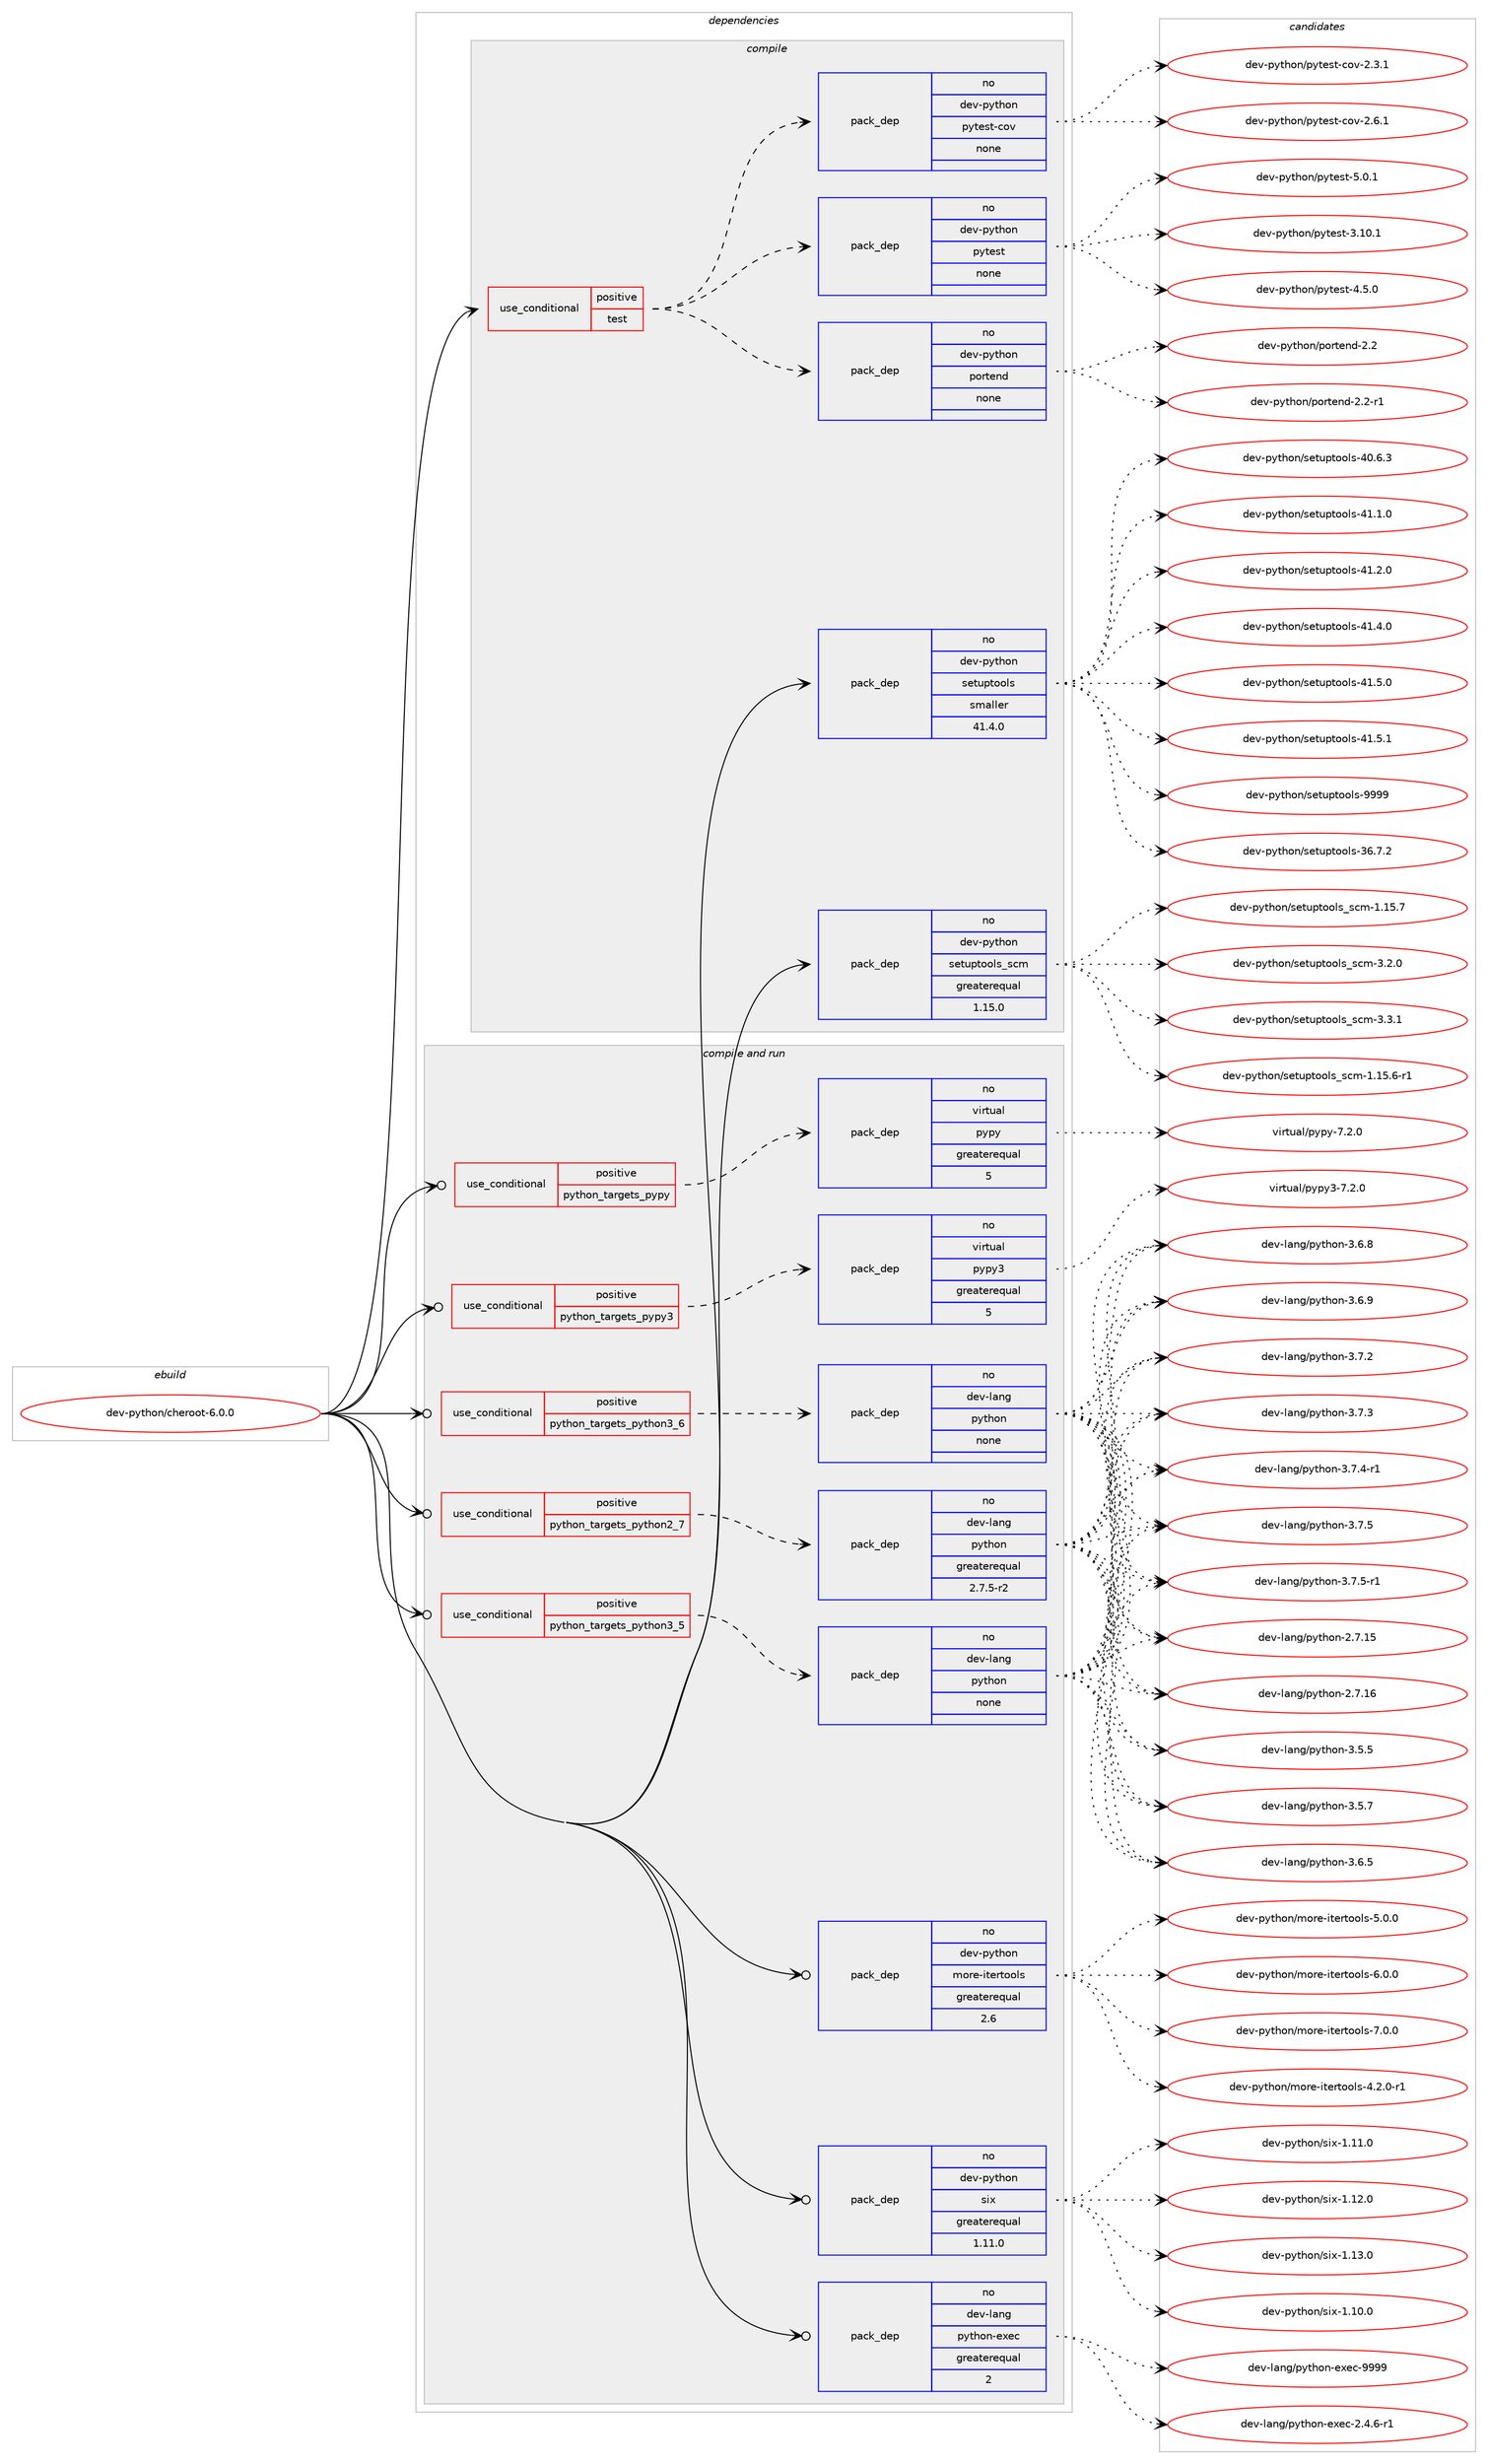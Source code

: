 digraph prolog {

# *************
# Graph options
# *************

newrank=true;
concentrate=true;
compound=true;
graph [rankdir=LR,fontname=Helvetica,fontsize=10,ranksep=1.5];#, ranksep=2.5, nodesep=0.2];
edge  [arrowhead=vee];
node  [fontname=Helvetica,fontsize=10];

# **********
# The ebuild
# **********

subgraph cluster_leftcol {
color=gray;
rank=same;
label=<<i>ebuild</i>>;
id [label="dev-python/cheroot-6.0.0", color=red, width=4, href="../dev-python/cheroot-6.0.0.svg"];
}

# ****************
# The dependencies
# ****************

subgraph cluster_midcol {
color=gray;
label=<<i>dependencies</i>>;
subgraph cluster_compile {
fillcolor="#eeeeee";
style=filled;
label=<<i>compile</i>>;
subgraph cond137442 {
dependency598658 [label=<<TABLE BORDER="0" CELLBORDER="1" CELLSPACING="0" CELLPADDING="4"><TR><TD ROWSPAN="3" CELLPADDING="10">use_conditional</TD></TR><TR><TD>positive</TD></TR><TR><TD>test</TD></TR></TABLE>>, shape=none, color=red];
subgraph pack449437 {
dependency598659 [label=<<TABLE BORDER="0" CELLBORDER="1" CELLSPACING="0" CELLPADDING="4" WIDTH="220"><TR><TD ROWSPAN="6" CELLPADDING="30">pack_dep</TD></TR><TR><TD WIDTH="110">no</TD></TR><TR><TD>dev-python</TD></TR><TR><TD>portend</TD></TR><TR><TD>none</TD></TR><TR><TD></TD></TR></TABLE>>, shape=none, color=blue];
}
dependency598658:e -> dependency598659:w [weight=20,style="dashed",arrowhead="vee"];
subgraph pack449438 {
dependency598660 [label=<<TABLE BORDER="0" CELLBORDER="1" CELLSPACING="0" CELLPADDING="4" WIDTH="220"><TR><TD ROWSPAN="6" CELLPADDING="30">pack_dep</TD></TR><TR><TD WIDTH="110">no</TD></TR><TR><TD>dev-python</TD></TR><TR><TD>pytest</TD></TR><TR><TD>none</TD></TR><TR><TD></TD></TR></TABLE>>, shape=none, color=blue];
}
dependency598658:e -> dependency598660:w [weight=20,style="dashed",arrowhead="vee"];
subgraph pack449439 {
dependency598661 [label=<<TABLE BORDER="0" CELLBORDER="1" CELLSPACING="0" CELLPADDING="4" WIDTH="220"><TR><TD ROWSPAN="6" CELLPADDING="30">pack_dep</TD></TR><TR><TD WIDTH="110">no</TD></TR><TR><TD>dev-python</TD></TR><TR><TD>pytest-cov</TD></TR><TR><TD>none</TD></TR><TR><TD></TD></TR></TABLE>>, shape=none, color=blue];
}
dependency598658:e -> dependency598661:w [weight=20,style="dashed",arrowhead="vee"];
}
id:e -> dependency598658:w [weight=20,style="solid",arrowhead="vee"];
subgraph pack449440 {
dependency598662 [label=<<TABLE BORDER="0" CELLBORDER="1" CELLSPACING="0" CELLPADDING="4" WIDTH="220"><TR><TD ROWSPAN="6" CELLPADDING="30">pack_dep</TD></TR><TR><TD WIDTH="110">no</TD></TR><TR><TD>dev-python</TD></TR><TR><TD>setuptools</TD></TR><TR><TD>smaller</TD></TR><TR><TD>41.4.0</TD></TR></TABLE>>, shape=none, color=blue];
}
id:e -> dependency598662:w [weight=20,style="solid",arrowhead="vee"];
subgraph pack449441 {
dependency598663 [label=<<TABLE BORDER="0" CELLBORDER="1" CELLSPACING="0" CELLPADDING="4" WIDTH="220"><TR><TD ROWSPAN="6" CELLPADDING="30">pack_dep</TD></TR><TR><TD WIDTH="110">no</TD></TR><TR><TD>dev-python</TD></TR><TR><TD>setuptools_scm</TD></TR><TR><TD>greaterequal</TD></TR><TR><TD>1.15.0</TD></TR></TABLE>>, shape=none, color=blue];
}
id:e -> dependency598663:w [weight=20,style="solid",arrowhead="vee"];
}
subgraph cluster_compileandrun {
fillcolor="#eeeeee";
style=filled;
label=<<i>compile and run</i>>;
subgraph cond137443 {
dependency598664 [label=<<TABLE BORDER="0" CELLBORDER="1" CELLSPACING="0" CELLPADDING="4"><TR><TD ROWSPAN="3" CELLPADDING="10">use_conditional</TD></TR><TR><TD>positive</TD></TR><TR><TD>python_targets_pypy</TD></TR></TABLE>>, shape=none, color=red];
subgraph pack449442 {
dependency598665 [label=<<TABLE BORDER="0" CELLBORDER="1" CELLSPACING="0" CELLPADDING="4" WIDTH="220"><TR><TD ROWSPAN="6" CELLPADDING="30">pack_dep</TD></TR><TR><TD WIDTH="110">no</TD></TR><TR><TD>virtual</TD></TR><TR><TD>pypy</TD></TR><TR><TD>greaterequal</TD></TR><TR><TD>5</TD></TR></TABLE>>, shape=none, color=blue];
}
dependency598664:e -> dependency598665:w [weight=20,style="dashed",arrowhead="vee"];
}
id:e -> dependency598664:w [weight=20,style="solid",arrowhead="odotvee"];
subgraph cond137444 {
dependency598666 [label=<<TABLE BORDER="0" CELLBORDER="1" CELLSPACING="0" CELLPADDING="4"><TR><TD ROWSPAN="3" CELLPADDING="10">use_conditional</TD></TR><TR><TD>positive</TD></TR><TR><TD>python_targets_pypy3</TD></TR></TABLE>>, shape=none, color=red];
subgraph pack449443 {
dependency598667 [label=<<TABLE BORDER="0" CELLBORDER="1" CELLSPACING="0" CELLPADDING="4" WIDTH="220"><TR><TD ROWSPAN="6" CELLPADDING="30">pack_dep</TD></TR><TR><TD WIDTH="110">no</TD></TR><TR><TD>virtual</TD></TR><TR><TD>pypy3</TD></TR><TR><TD>greaterequal</TD></TR><TR><TD>5</TD></TR></TABLE>>, shape=none, color=blue];
}
dependency598666:e -> dependency598667:w [weight=20,style="dashed",arrowhead="vee"];
}
id:e -> dependency598666:w [weight=20,style="solid",arrowhead="odotvee"];
subgraph cond137445 {
dependency598668 [label=<<TABLE BORDER="0" CELLBORDER="1" CELLSPACING="0" CELLPADDING="4"><TR><TD ROWSPAN="3" CELLPADDING="10">use_conditional</TD></TR><TR><TD>positive</TD></TR><TR><TD>python_targets_python2_7</TD></TR></TABLE>>, shape=none, color=red];
subgraph pack449444 {
dependency598669 [label=<<TABLE BORDER="0" CELLBORDER="1" CELLSPACING="0" CELLPADDING="4" WIDTH="220"><TR><TD ROWSPAN="6" CELLPADDING="30">pack_dep</TD></TR><TR><TD WIDTH="110">no</TD></TR><TR><TD>dev-lang</TD></TR><TR><TD>python</TD></TR><TR><TD>greaterequal</TD></TR><TR><TD>2.7.5-r2</TD></TR></TABLE>>, shape=none, color=blue];
}
dependency598668:e -> dependency598669:w [weight=20,style="dashed",arrowhead="vee"];
}
id:e -> dependency598668:w [weight=20,style="solid",arrowhead="odotvee"];
subgraph cond137446 {
dependency598670 [label=<<TABLE BORDER="0" CELLBORDER="1" CELLSPACING="0" CELLPADDING="4"><TR><TD ROWSPAN="3" CELLPADDING="10">use_conditional</TD></TR><TR><TD>positive</TD></TR><TR><TD>python_targets_python3_5</TD></TR></TABLE>>, shape=none, color=red];
subgraph pack449445 {
dependency598671 [label=<<TABLE BORDER="0" CELLBORDER="1" CELLSPACING="0" CELLPADDING="4" WIDTH="220"><TR><TD ROWSPAN="6" CELLPADDING="30">pack_dep</TD></TR><TR><TD WIDTH="110">no</TD></TR><TR><TD>dev-lang</TD></TR><TR><TD>python</TD></TR><TR><TD>none</TD></TR><TR><TD></TD></TR></TABLE>>, shape=none, color=blue];
}
dependency598670:e -> dependency598671:w [weight=20,style="dashed",arrowhead="vee"];
}
id:e -> dependency598670:w [weight=20,style="solid",arrowhead="odotvee"];
subgraph cond137447 {
dependency598672 [label=<<TABLE BORDER="0" CELLBORDER="1" CELLSPACING="0" CELLPADDING="4"><TR><TD ROWSPAN="3" CELLPADDING="10">use_conditional</TD></TR><TR><TD>positive</TD></TR><TR><TD>python_targets_python3_6</TD></TR></TABLE>>, shape=none, color=red];
subgraph pack449446 {
dependency598673 [label=<<TABLE BORDER="0" CELLBORDER="1" CELLSPACING="0" CELLPADDING="4" WIDTH="220"><TR><TD ROWSPAN="6" CELLPADDING="30">pack_dep</TD></TR><TR><TD WIDTH="110">no</TD></TR><TR><TD>dev-lang</TD></TR><TR><TD>python</TD></TR><TR><TD>none</TD></TR><TR><TD></TD></TR></TABLE>>, shape=none, color=blue];
}
dependency598672:e -> dependency598673:w [weight=20,style="dashed",arrowhead="vee"];
}
id:e -> dependency598672:w [weight=20,style="solid",arrowhead="odotvee"];
subgraph pack449447 {
dependency598674 [label=<<TABLE BORDER="0" CELLBORDER="1" CELLSPACING="0" CELLPADDING="4" WIDTH="220"><TR><TD ROWSPAN="6" CELLPADDING="30">pack_dep</TD></TR><TR><TD WIDTH="110">no</TD></TR><TR><TD>dev-lang</TD></TR><TR><TD>python-exec</TD></TR><TR><TD>greaterequal</TD></TR><TR><TD>2</TD></TR></TABLE>>, shape=none, color=blue];
}
id:e -> dependency598674:w [weight=20,style="solid",arrowhead="odotvee"];
subgraph pack449448 {
dependency598675 [label=<<TABLE BORDER="0" CELLBORDER="1" CELLSPACING="0" CELLPADDING="4" WIDTH="220"><TR><TD ROWSPAN="6" CELLPADDING="30">pack_dep</TD></TR><TR><TD WIDTH="110">no</TD></TR><TR><TD>dev-python</TD></TR><TR><TD>more-itertools</TD></TR><TR><TD>greaterequal</TD></TR><TR><TD>2.6</TD></TR></TABLE>>, shape=none, color=blue];
}
id:e -> dependency598675:w [weight=20,style="solid",arrowhead="odotvee"];
subgraph pack449449 {
dependency598676 [label=<<TABLE BORDER="0" CELLBORDER="1" CELLSPACING="0" CELLPADDING="4" WIDTH="220"><TR><TD ROWSPAN="6" CELLPADDING="30">pack_dep</TD></TR><TR><TD WIDTH="110">no</TD></TR><TR><TD>dev-python</TD></TR><TR><TD>six</TD></TR><TR><TD>greaterequal</TD></TR><TR><TD>1.11.0</TD></TR></TABLE>>, shape=none, color=blue];
}
id:e -> dependency598676:w [weight=20,style="solid",arrowhead="odotvee"];
}
subgraph cluster_run {
fillcolor="#eeeeee";
style=filled;
label=<<i>run</i>>;
}
}

# **************
# The candidates
# **************

subgraph cluster_choices {
rank=same;
color=gray;
label=<<i>candidates</i>>;

subgraph choice449437 {
color=black;
nodesep=1;
choice100101118451121211161041111104711211111411610111010045504650 [label="dev-python/portend-2.2", color=red, width=4,href="../dev-python/portend-2.2.svg"];
choice1001011184511212111610411111047112111114116101110100455046504511449 [label="dev-python/portend-2.2-r1", color=red, width=4,href="../dev-python/portend-2.2-r1.svg"];
dependency598659:e -> choice100101118451121211161041111104711211111411610111010045504650:w [style=dotted,weight="100"];
dependency598659:e -> choice1001011184511212111610411111047112111114116101110100455046504511449:w [style=dotted,weight="100"];
}
subgraph choice449438 {
color=black;
nodesep=1;
choice100101118451121211161041111104711212111610111511645514649484649 [label="dev-python/pytest-3.10.1", color=red, width=4,href="../dev-python/pytest-3.10.1.svg"];
choice1001011184511212111610411111047112121116101115116455246534648 [label="dev-python/pytest-4.5.0", color=red, width=4,href="../dev-python/pytest-4.5.0.svg"];
choice1001011184511212111610411111047112121116101115116455346484649 [label="dev-python/pytest-5.0.1", color=red, width=4,href="../dev-python/pytest-5.0.1.svg"];
dependency598660:e -> choice100101118451121211161041111104711212111610111511645514649484649:w [style=dotted,weight="100"];
dependency598660:e -> choice1001011184511212111610411111047112121116101115116455246534648:w [style=dotted,weight="100"];
dependency598660:e -> choice1001011184511212111610411111047112121116101115116455346484649:w [style=dotted,weight="100"];
}
subgraph choice449439 {
color=black;
nodesep=1;
choice10010111845112121116104111110471121211161011151164599111118455046514649 [label="dev-python/pytest-cov-2.3.1", color=red, width=4,href="../dev-python/pytest-cov-2.3.1.svg"];
choice10010111845112121116104111110471121211161011151164599111118455046544649 [label="dev-python/pytest-cov-2.6.1", color=red, width=4,href="../dev-python/pytest-cov-2.6.1.svg"];
dependency598661:e -> choice10010111845112121116104111110471121211161011151164599111118455046514649:w [style=dotted,weight="100"];
dependency598661:e -> choice10010111845112121116104111110471121211161011151164599111118455046544649:w [style=dotted,weight="100"];
}
subgraph choice449440 {
color=black;
nodesep=1;
choice100101118451121211161041111104711510111611711211611111110811545515446554650 [label="dev-python/setuptools-36.7.2", color=red, width=4,href="../dev-python/setuptools-36.7.2.svg"];
choice100101118451121211161041111104711510111611711211611111110811545524846544651 [label="dev-python/setuptools-40.6.3", color=red, width=4,href="../dev-python/setuptools-40.6.3.svg"];
choice100101118451121211161041111104711510111611711211611111110811545524946494648 [label="dev-python/setuptools-41.1.0", color=red, width=4,href="../dev-python/setuptools-41.1.0.svg"];
choice100101118451121211161041111104711510111611711211611111110811545524946504648 [label="dev-python/setuptools-41.2.0", color=red, width=4,href="../dev-python/setuptools-41.2.0.svg"];
choice100101118451121211161041111104711510111611711211611111110811545524946524648 [label="dev-python/setuptools-41.4.0", color=red, width=4,href="../dev-python/setuptools-41.4.0.svg"];
choice100101118451121211161041111104711510111611711211611111110811545524946534648 [label="dev-python/setuptools-41.5.0", color=red, width=4,href="../dev-python/setuptools-41.5.0.svg"];
choice100101118451121211161041111104711510111611711211611111110811545524946534649 [label="dev-python/setuptools-41.5.1", color=red, width=4,href="../dev-python/setuptools-41.5.1.svg"];
choice10010111845112121116104111110471151011161171121161111111081154557575757 [label="dev-python/setuptools-9999", color=red, width=4,href="../dev-python/setuptools-9999.svg"];
dependency598662:e -> choice100101118451121211161041111104711510111611711211611111110811545515446554650:w [style=dotted,weight="100"];
dependency598662:e -> choice100101118451121211161041111104711510111611711211611111110811545524846544651:w [style=dotted,weight="100"];
dependency598662:e -> choice100101118451121211161041111104711510111611711211611111110811545524946494648:w [style=dotted,weight="100"];
dependency598662:e -> choice100101118451121211161041111104711510111611711211611111110811545524946504648:w [style=dotted,weight="100"];
dependency598662:e -> choice100101118451121211161041111104711510111611711211611111110811545524946524648:w [style=dotted,weight="100"];
dependency598662:e -> choice100101118451121211161041111104711510111611711211611111110811545524946534648:w [style=dotted,weight="100"];
dependency598662:e -> choice100101118451121211161041111104711510111611711211611111110811545524946534649:w [style=dotted,weight="100"];
dependency598662:e -> choice10010111845112121116104111110471151011161171121161111111081154557575757:w [style=dotted,weight="100"];
}
subgraph choice449441 {
color=black;
nodesep=1;
choice10010111845112121116104111110471151011161171121161111111081159511599109454946495346544511449 [label="dev-python/setuptools_scm-1.15.6-r1", color=red, width=4,href="../dev-python/setuptools_scm-1.15.6-r1.svg"];
choice1001011184511212111610411111047115101116117112116111111108115951159910945494649534655 [label="dev-python/setuptools_scm-1.15.7", color=red, width=4,href="../dev-python/setuptools_scm-1.15.7.svg"];
choice10010111845112121116104111110471151011161171121161111111081159511599109455146504648 [label="dev-python/setuptools_scm-3.2.0", color=red, width=4,href="../dev-python/setuptools_scm-3.2.0.svg"];
choice10010111845112121116104111110471151011161171121161111111081159511599109455146514649 [label="dev-python/setuptools_scm-3.3.1", color=red, width=4,href="../dev-python/setuptools_scm-3.3.1.svg"];
dependency598663:e -> choice10010111845112121116104111110471151011161171121161111111081159511599109454946495346544511449:w [style=dotted,weight="100"];
dependency598663:e -> choice1001011184511212111610411111047115101116117112116111111108115951159910945494649534655:w [style=dotted,weight="100"];
dependency598663:e -> choice10010111845112121116104111110471151011161171121161111111081159511599109455146504648:w [style=dotted,weight="100"];
dependency598663:e -> choice10010111845112121116104111110471151011161171121161111111081159511599109455146514649:w [style=dotted,weight="100"];
}
subgraph choice449442 {
color=black;
nodesep=1;
choice1181051141161179710847112121112121455546504648 [label="virtual/pypy-7.2.0", color=red, width=4,href="../virtual/pypy-7.2.0.svg"];
dependency598665:e -> choice1181051141161179710847112121112121455546504648:w [style=dotted,weight="100"];
}
subgraph choice449443 {
color=black;
nodesep=1;
choice118105114116117971084711212111212151455546504648 [label="virtual/pypy3-7.2.0", color=red, width=4,href="../virtual/pypy3-7.2.0.svg"];
dependency598667:e -> choice118105114116117971084711212111212151455546504648:w [style=dotted,weight="100"];
}
subgraph choice449444 {
color=black;
nodesep=1;
choice10010111845108971101034711212111610411111045504655464953 [label="dev-lang/python-2.7.15", color=red, width=4,href="../dev-lang/python-2.7.15.svg"];
choice10010111845108971101034711212111610411111045504655464954 [label="dev-lang/python-2.7.16", color=red, width=4,href="../dev-lang/python-2.7.16.svg"];
choice100101118451089711010347112121116104111110455146534653 [label="dev-lang/python-3.5.5", color=red, width=4,href="../dev-lang/python-3.5.5.svg"];
choice100101118451089711010347112121116104111110455146534655 [label="dev-lang/python-3.5.7", color=red, width=4,href="../dev-lang/python-3.5.7.svg"];
choice100101118451089711010347112121116104111110455146544653 [label="dev-lang/python-3.6.5", color=red, width=4,href="../dev-lang/python-3.6.5.svg"];
choice100101118451089711010347112121116104111110455146544656 [label="dev-lang/python-3.6.8", color=red, width=4,href="../dev-lang/python-3.6.8.svg"];
choice100101118451089711010347112121116104111110455146544657 [label="dev-lang/python-3.6.9", color=red, width=4,href="../dev-lang/python-3.6.9.svg"];
choice100101118451089711010347112121116104111110455146554650 [label="dev-lang/python-3.7.2", color=red, width=4,href="../dev-lang/python-3.7.2.svg"];
choice100101118451089711010347112121116104111110455146554651 [label="dev-lang/python-3.7.3", color=red, width=4,href="../dev-lang/python-3.7.3.svg"];
choice1001011184510897110103471121211161041111104551465546524511449 [label="dev-lang/python-3.7.4-r1", color=red, width=4,href="../dev-lang/python-3.7.4-r1.svg"];
choice100101118451089711010347112121116104111110455146554653 [label="dev-lang/python-3.7.5", color=red, width=4,href="../dev-lang/python-3.7.5.svg"];
choice1001011184510897110103471121211161041111104551465546534511449 [label="dev-lang/python-3.7.5-r1", color=red, width=4,href="../dev-lang/python-3.7.5-r1.svg"];
dependency598669:e -> choice10010111845108971101034711212111610411111045504655464953:w [style=dotted,weight="100"];
dependency598669:e -> choice10010111845108971101034711212111610411111045504655464954:w [style=dotted,weight="100"];
dependency598669:e -> choice100101118451089711010347112121116104111110455146534653:w [style=dotted,weight="100"];
dependency598669:e -> choice100101118451089711010347112121116104111110455146534655:w [style=dotted,weight="100"];
dependency598669:e -> choice100101118451089711010347112121116104111110455146544653:w [style=dotted,weight="100"];
dependency598669:e -> choice100101118451089711010347112121116104111110455146544656:w [style=dotted,weight="100"];
dependency598669:e -> choice100101118451089711010347112121116104111110455146544657:w [style=dotted,weight="100"];
dependency598669:e -> choice100101118451089711010347112121116104111110455146554650:w [style=dotted,weight="100"];
dependency598669:e -> choice100101118451089711010347112121116104111110455146554651:w [style=dotted,weight="100"];
dependency598669:e -> choice1001011184510897110103471121211161041111104551465546524511449:w [style=dotted,weight="100"];
dependency598669:e -> choice100101118451089711010347112121116104111110455146554653:w [style=dotted,weight="100"];
dependency598669:e -> choice1001011184510897110103471121211161041111104551465546534511449:w [style=dotted,weight="100"];
}
subgraph choice449445 {
color=black;
nodesep=1;
choice10010111845108971101034711212111610411111045504655464953 [label="dev-lang/python-2.7.15", color=red, width=4,href="../dev-lang/python-2.7.15.svg"];
choice10010111845108971101034711212111610411111045504655464954 [label="dev-lang/python-2.7.16", color=red, width=4,href="../dev-lang/python-2.7.16.svg"];
choice100101118451089711010347112121116104111110455146534653 [label="dev-lang/python-3.5.5", color=red, width=4,href="../dev-lang/python-3.5.5.svg"];
choice100101118451089711010347112121116104111110455146534655 [label="dev-lang/python-3.5.7", color=red, width=4,href="../dev-lang/python-3.5.7.svg"];
choice100101118451089711010347112121116104111110455146544653 [label="dev-lang/python-3.6.5", color=red, width=4,href="../dev-lang/python-3.6.5.svg"];
choice100101118451089711010347112121116104111110455146544656 [label="dev-lang/python-3.6.8", color=red, width=4,href="../dev-lang/python-3.6.8.svg"];
choice100101118451089711010347112121116104111110455146544657 [label="dev-lang/python-3.6.9", color=red, width=4,href="../dev-lang/python-3.6.9.svg"];
choice100101118451089711010347112121116104111110455146554650 [label="dev-lang/python-3.7.2", color=red, width=4,href="../dev-lang/python-3.7.2.svg"];
choice100101118451089711010347112121116104111110455146554651 [label="dev-lang/python-3.7.3", color=red, width=4,href="../dev-lang/python-3.7.3.svg"];
choice1001011184510897110103471121211161041111104551465546524511449 [label="dev-lang/python-3.7.4-r1", color=red, width=4,href="../dev-lang/python-3.7.4-r1.svg"];
choice100101118451089711010347112121116104111110455146554653 [label="dev-lang/python-3.7.5", color=red, width=4,href="../dev-lang/python-3.7.5.svg"];
choice1001011184510897110103471121211161041111104551465546534511449 [label="dev-lang/python-3.7.5-r1", color=red, width=4,href="../dev-lang/python-3.7.5-r1.svg"];
dependency598671:e -> choice10010111845108971101034711212111610411111045504655464953:w [style=dotted,weight="100"];
dependency598671:e -> choice10010111845108971101034711212111610411111045504655464954:w [style=dotted,weight="100"];
dependency598671:e -> choice100101118451089711010347112121116104111110455146534653:w [style=dotted,weight="100"];
dependency598671:e -> choice100101118451089711010347112121116104111110455146534655:w [style=dotted,weight="100"];
dependency598671:e -> choice100101118451089711010347112121116104111110455146544653:w [style=dotted,weight="100"];
dependency598671:e -> choice100101118451089711010347112121116104111110455146544656:w [style=dotted,weight="100"];
dependency598671:e -> choice100101118451089711010347112121116104111110455146544657:w [style=dotted,weight="100"];
dependency598671:e -> choice100101118451089711010347112121116104111110455146554650:w [style=dotted,weight="100"];
dependency598671:e -> choice100101118451089711010347112121116104111110455146554651:w [style=dotted,weight="100"];
dependency598671:e -> choice1001011184510897110103471121211161041111104551465546524511449:w [style=dotted,weight="100"];
dependency598671:e -> choice100101118451089711010347112121116104111110455146554653:w [style=dotted,weight="100"];
dependency598671:e -> choice1001011184510897110103471121211161041111104551465546534511449:w [style=dotted,weight="100"];
}
subgraph choice449446 {
color=black;
nodesep=1;
choice10010111845108971101034711212111610411111045504655464953 [label="dev-lang/python-2.7.15", color=red, width=4,href="../dev-lang/python-2.7.15.svg"];
choice10010111845108971101034711212111610411111045504655464954 [label="dev-lang/python-2.7.16", color=red, width=4,href="../dev-lang/python-2.7.16.svg"];
choice100101118451089711010347112121116104111110455146534653 [label="dev-lang/python-3.5.5", color=red, width=4,href="../dev-lang/python-3.5.5.svg"];
choice100101118451089711010347112121116104111110455146534655 [label="dev-lang/python-3.5.7", color=red, width=4,href="../dev-lang/python-3.5.7.svg"];
choice100101118451089711010347112121116104111110455146544653 [label="dev-lang/python-3.6.5", color=red, width=4,href="../dev-lang/python-3.6.5.svg"];
choice100101118451089711010347112121116104111110455146544656 [label="dev-lang/python-3.6.8", color=red, width=4,href="../dev-lang/python-3.6.8.svg"];
choice100101118451089711010347112121116104111110455146544657 [label="dev-lang/python-3.6.9", color=red, width=4,href="../dev-lang/python-3.6.9.svg"];
choice100101118451089711010347112121116104111110455146554650 [label="dev-lang/python-3.7.2", color=red, width=4,href="../dev-lang/python-3.7.2.svg"];
choice100101118451089711010347112121116104111110455146554651 [label="dev-lang/python-3.7.3", color=red, width=4,href="../dev-lang/python-3.7.3.svg"];
choice1001011184510897110103471121211161041111104551465546524511449 [label="dev-lang/python-3.7.4-r1", color=red, width=4,href="../dev-lang/python-3.7.4-r1.svg"];
choice100101118451089711010347112121116104111110455146554653 [label="dev-lang/python-3.7.5", color=red, width=4,href="../dev-lang/python-3.7.5.svg"];
choice1001011184510897110103471121211161041111104551465546534511449 [label="dev-lang/python-3.7.5-r1", color=red, width=4,href="../dev-lang/python-3.7.5-r1.svg"];
dependency598673:e -> choice10010111845108971101034711212111610411111045504655464953:w [style=dotted,weight="100"];
dependency598673:e -> choice10010111845108971101034711212111610411111045504655464954:w [style=dotted,weight="100"];
dependency598673:e -> choice100101118451089711010347112121116104111110455146534653:w [style=dotted,weight="100"];
dependency598673:e -> choice100101118451089711010347112121116104111110455146534655:w [style=dotted,weight="100"];
dependency598673:e -> choice100101118451089711010347112121116104111110455146544653:w [style=dotted,weight="100"];
dependency598673:e -> choice100101118451089711010347112121116104111110455146544656:w [style=dotted,weight="100"];
dependency598673:e -> choice100101118451089711010347112121116104111110455146544657:w [style=dotted,weight="100"];
dependency598673:e -> choice100101118451089711010347112121116104111110455146554650:w [style=dotted,weight="100"];
dependency598673:e -> choice100101118451089711010347112121116104111110455146554651:w [style=dotted,weight="100"];
dependency598673:e -> choice1001011184510897110103471121211161041111104551465546524511449:w [style=dotted,weight="100"];
dependency598673:e -> choice100101118451089711010347112121116104111110455146554653:w [style=dotted,weight="100"];
dependency598673:e -> choice1001011184510897110103471121211161041111104551465546534511449:w [style=dotted,weight="100"];
}
subgraph choice449447 {
color=black;
nodesep=1;
choice10010111845108971101034711212111610411111045101120101994550465246544511449 [label="dev-lang/python-exec-2.4.6-r1", color=red, width=4,href="../dev-lang/python-exec-2.4.6-r1.svg"];
choice10010111845108971101034711212111610411111045101120101994557575757 [label="dev-lang/python-exec-9999", color=red, width=4,href="../dev-lang/python-exec-9999.svg"];
dependency598674:e -> choice10010111845108971101034711212111610411111045101120101994550465246544511449:w [style=dotted,weight="100"];
dependency598674:e -> choice10010111845108971101034711212111610411111045101120101994557575757:w [style=dotted,weight="100"];
}
subgraph choice449448 {
color=black;
nodesep=1;
choice1001011184511212111610411111047109111114101451051161011141161111111081154552465046484511449 [label="dev-python/more-itertools-4.2.0-r1", color=red, width=4,href="../dev-python/more-itertools-4.2.0-r1.svg"];
choice100101118451121211161041111104710911111410145105116101114116111111108115455346484648 [label="dev-python/more-itertools-5.0.0", color=red, width=4,href="../dev-python/more-itertools-5.0.0.svg"];
choice100101118451121211161041111104710911111410145105116101114116111111108115455446484648 [label="dev-python/more-itertools-6.0.0", color=red, width=4,href="../dev-python/more-itertools-6.0.0.svg"];
choice100101118451121211161041111104710911111410145105116101114116111111108115455546484648 [label="dev-python/more-itertools-7.0.0", color=red, width=4,href="../dev-python/more-itertools-7.0.0.svg"];
dependency598675:e -> choice1001011184511212111610411111047109111114101451051161011141161111111081154552465046484511449:w [style=dotted,weight="100"];
dependency598675:e -> choice100101118451121211161041111104710911111410145105116101114116111111108115455346484648:w [style=dotted,weight="100"];
dependency598675:e -> choice100101118451121211161041111104710911111410145105116101114116111111108115455446484648:w [style=dotted,weight="100"];
dependency598675:e -> choice100101118451121211161041111104710911111410145105116101114116111111108115455546484648:w [style=dotted,weight="100"];
}
subgraph choice449449 {
color=black;
nodesep=1;
choice100101118451121211161041111104711510512045494649484648 [label="dev-python/six-1.10.0", color=red, width=4,href="../dev-python/six-1.10.0.svg"];
choice100101118451121211161041111104711510512045494649494648 [label="dev-python/six-1.11.0", color=red, width=4,href="../dev-python/six-1.11.0.svg"];
choice100101118451121211161041111104711510512045494649504648 [label="dev-python/six-1.12.0", color=red, width=4,href="../dev-python/six-1.12.0.svg"];
choice100101118451121211161041111104711510512045494649514648 [label="dev-python/six-1.13.0", color=red, width=4,href="../dev-python/six-1.13.0.svg"];
dependency598676:e -> choice100101118451121211161041111104711510512045494649484648:w [style=dotted,weight="100"];
dependency598676:e -> choice100101118451121211161041111104711510512045494649494648:w [style=dotted,weight="100"];
dependency598676:e -> choice100101118451121211161041111104711510512045494649504648:w [style=dotted,weight="100"];
dependency598676:e -> choice100101118451121211161041111104711510512045494649514648:w [style=dotted,weight="100"];
}
}

}
